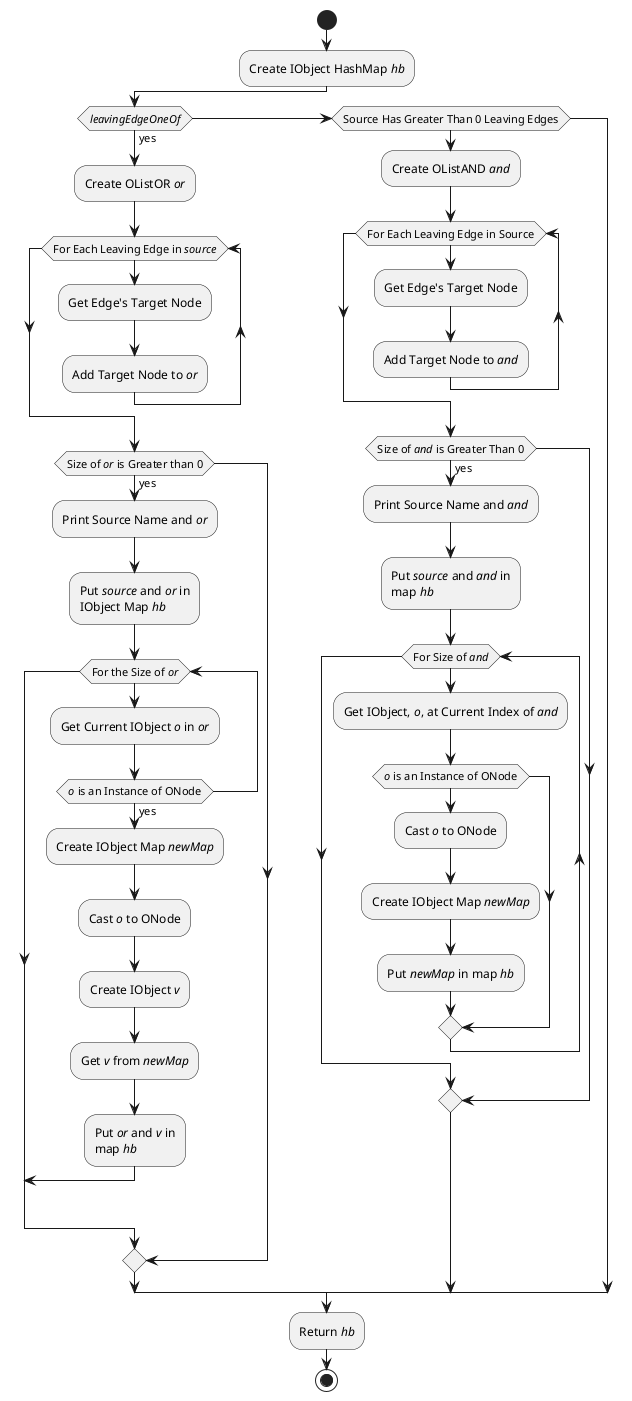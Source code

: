@startuml
start
:Create IObject HashMap //hb//;
if(//leavingEdgeOneOf//) then (yes)
:Create OListOR //or//;
while(For Each Leaving Edge in //source//)
:Get Edge's Target Node;
:Add Target Node to //or//;
endwhile
if(Size of //or// is Greater than 0) then (yes)
:Print Source Name and //or//;
:Put //source// and //or// in
IObject Map //hb//;
while(For the Size of //or//)
:Get Current IObject //o// in //or//;
if(//o// is an Instance of ONode) then (yes)
:Create IObject Map //newMap//;
:Cast //o// to ONode;
:Create IObject //v//;
:Get //v// from //newMap//;
:Put //or// and //v// in
map //hb//;
break
endif
endwhile
endif
elseif(Source Has Greater Than 0 Leaving Edges)
:Create OListAND //and//;
while(For Each Leaving Edge in Source)
:Get Edge's Target Node;
:Add Target Node to //and//;
endwhile
if(Size of //and// is Greater Than 0) then (yes)
:Print Source Name and //and//;
:Put //source// and //and// in
map //hb//;
while(For Size of //and//)
:Get IObject, //o//, at Current Index of //and//;
if(//o// is an Instance of ONode)
:Cast //o// to ONode;
:Create IObject Map //newMap//;
:Put //newMap// in map //hb//;
endif
endwhile
endif
endif
:Return //hb//;
stop
@enduml